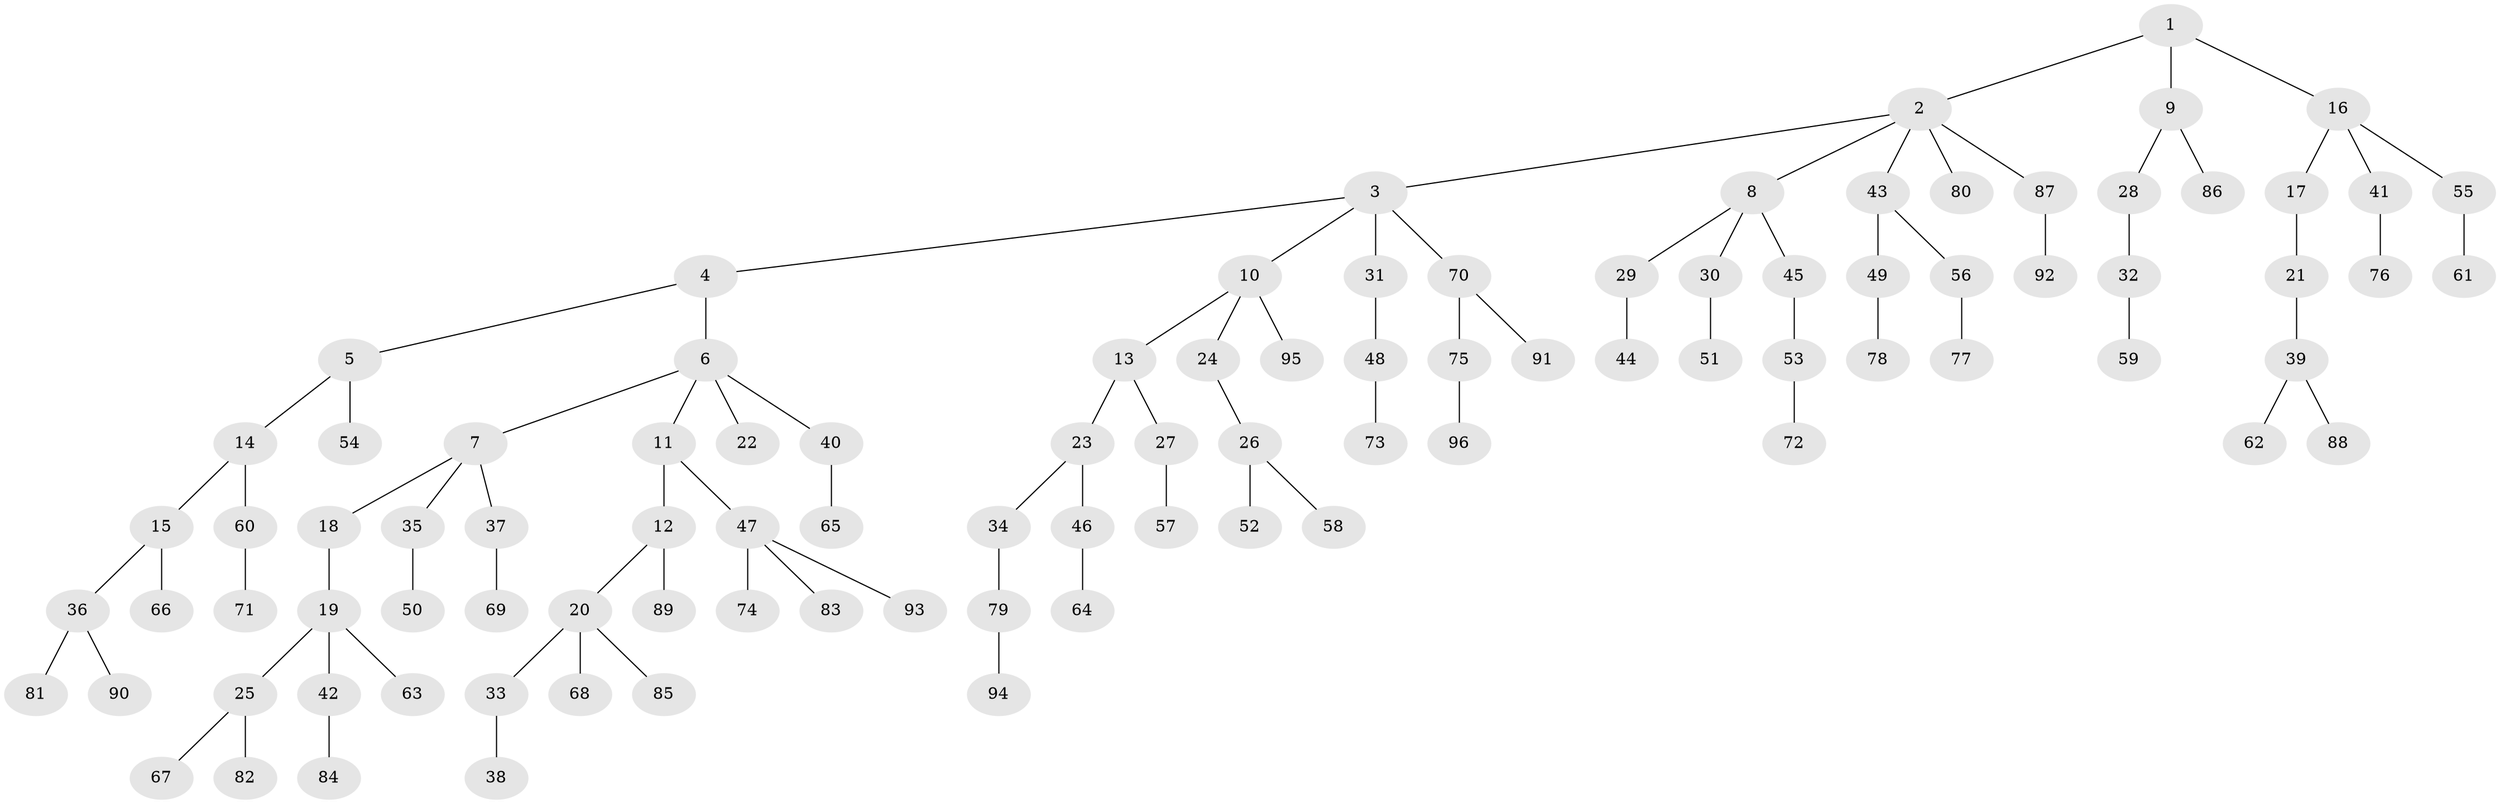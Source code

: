 // Generated by graph-tools (version 1.1) at 2025/02/03/09/25 03:02:17]
// undirected, 96 vertices, 95 edges
graph export_dot {
graph [start="1"]
  node [color=gray90,style=filled];
  1;
  2;
  3;
  4;
  5;
  6;
  7;
  8;
  9;
  10;
  11;
  12;
  13;
  14;
  15;
  16;
  17;
  18;
  19;
  20;
  21;
  22;
  23;
  24;
  25;
  26;
  27;
  28;
  29;
  30;
  31;
  32;
  33;
  34;
  35;
  36;
  37;
  38;
  39;
  40;
  41;
  42;
  43;
  44;
  45;
  46;
  47;
  48;
  49;
  50;
  51;
  52;
  53;
  54;
  55;
  56;
  57;
  58;
  59;
  60;
  61;
  62;
  63;
  64;
  65;
  66;
  67;
  68;
  69;
  70;
  71;
  72;
  73;
  74;
  75;
  76;
  77;
  78;
  79;
  80;
  81;
  82;
  83;
  84;
  85;
  86;
  87;
  88;
  89;
  90;
  91;
  92;
  93;
  94;
  95;
  96;
  1 -- 2;
  1 -- 9;
  1 -- 16;
  2 -- 3;
  2 -- 8;
  2 -- 43;
  2 -- 80;
  2 -- 87;
  3 -- 4;
  3 -- 10;
  3 -- 31;
  3 -- 70;
  4 -- 5;
  4 -- 6;
  5 -- 14;
  5 -- 54;
  6 -- 7;
  6 -- 11;
  6 -- 22;
  6 -- 40;
  7 -- 18;
  7 -- 35;
  7 -- 37;
  8 -- 29;
  8 -- 30;
  8 -- 45;
  9 -- 28;
  9 -- 86;
  10 -- 13;
  10 -- 24;
  10 -- 95;
  11 -- 12;
  11 -- 47;
  12 -- 20;
  12 -- 89;
  13 -- 23;
  13 -- 27;
  14 -- 15;
  14 -- 60;
  15 -- 36;
  15 -- 66;
  16 -- 17;
  16 -- 41;
  16 -- 55;
  17 -- 21;
  18 -- 19;
  19 -- 25;
  19 -- 42;
  19 -- 63;
  20 -- 33;
  20 -- 68;
  20 -- 85;
  21 -- 39;
  23 -- 34;
  23 -- 46;
  24 -- 26;
  25 -- 67;
  25 -- 82;
  26 -- 52;
  26 -- 58;
  27 -- 57;
  28 -- 32;
  29 -- 44;
  30 -- 51;
  31 -- 48;
  32 -- 59;
  33 -- 38;
  34 -- 79;
  35 -- 50;
  36 -- 81;
  36 -- 90;
  37 -- 69;
  39 -- 62;
  39 -- 88;
  40 -- 65;
  41 -- 76;
  42 -- 84;
  43 -- 49;
  43 -- 56;
  45 -- 53;
  46 -- 64;
  47 -- 74;
  47 -- 83;
  47 -- 93;
  48 -- 73;
  49 -- 78;
  53 -- 72;
  55 -- 61;
  56 -- 77;
  60 -- 71;
  70 -- 75;
  70 -- 91;
  75 -- 96;
  79 -- 94;
  87 -- 92;
}

